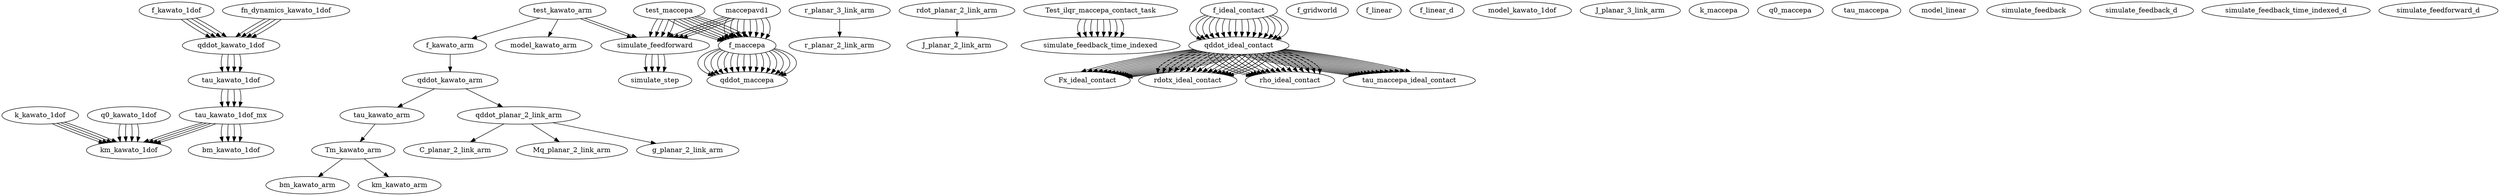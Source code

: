 /* Created by mdot for Matlab */
digraph m2html {
  f_kawato_1dof -> qddot_kawato_1dof;
  f_kawato_1dof -> qddot_kawato_1dof;
  f_kawato_1dof -> qddot_kawato_1dof;
  f_kawato_1dof -> qddot_kawato_1dof;
  fn_dynamics_kawato_1dof -> qddot_kawato_1dof;
  fn_dynamics_kawato_1dof -> qddot_kawato_1dof;
  fn_dynamics_kawato_1dof -> qddot_kawato_1dof;
  fn_dynamics_kawato_1dof -> qddot_kawato_1dof;
  k_kawato_1dof -> km_kawato_1dof;
  k_kawato_1dof -> km_kawato_1dof;
  k_kawato_1dof -> km_kawato_1dof;
  k_kawato_1dof -> km_kawato_1dof;
  q0_kawato_1dof -> km_kawato_1dof;
  q0_kawato_1dof -> km_kawato_1dof;
  q0_kawato_1dof -> km_kawato_1dof;
  q0_kawato_1dof -> km_kawato_1dof;
  qddot_kawato_1dof -> tau_kawato_1dof;
  qddot_kawato_1dof -> tau_kawato_1dof;
  qddot_kawato_1dof -> tau_kawato_1dof;
  qddot_kawato_1dof -> tau_kawato_1dof;
  tau_kawato_1dof -> tau_kawato_1dof_mx;
  tau_kawato_1dof -> tau_kawato_1dof_mx;
  tau_kawato_1dof -> tau_kawato_1dof_mx;
  tau_kawato_1dof -> tau_kawato_1dof_mx;
  tau_kawato_1dof_mx -> bm_kawato_1dof;
  tau_kawato_1dof_mx -> bm_kawato_1dof;
  tau_kawato_1dof_mx -> km_kawato_1dof;
  tau_kawato_1dof_mx -> km_kawato_1dof;
  tau_kawato_1dof_mx -> bm_kawato_1dof;
  tau_kawato_1dof_mx -> bm_kawato_1dof;
  tau_kawato_1dof_mx -> km_kawato_1dof;
  tau_kawato_1dof_mx -> km_kawato_1dof;
  Tm_kawato_arm -> bm_kawato_arm;
  Tm_kawato_arm -> km_kawato_arm;
  f_kawato_arm -> qddot_kawato_arm;
  qddot_kawato_arm -> tau_kawato_arm;
  qddot_kawato_arm -> qddot_planar_2_link_arm;
  tau_kawato_arm -> Tm_kawato_arm;
  test_kawato_arm -> f_kawato_arm;
  test_kawato_arm -> model_kawato_arm;
  test_kawato_arm -> simulate_feedforward;
  test_kawato_arm -> simulate_feedforward;
  r_planar_3_link_arm -> r_planar_2_link_arm;
  rdot_planar_2_link_arm -> J_planar_2_link_arm;
  Test_ilqr_maccepa_contact_task -> simulate_feedback_time_indexed;
  Test_ilqr_maccepa_contact_task -> simulate_feedback_time_indexed;
  Test_ilqr_maccepa_contact_task -> simulate_feedback_time_indexed;
  Test_ilqr_maccepa_contact_task -> simulate_feedback_time_indexed;
  Test_ilqr_maccepa_contact_task -> simulate_feedback_time_indexed;
  Test_ilqr_maccepa_contact_task -> simulate_feedback_time_indexed;
  Test_ilqr_maccepa_contact_task -> simulate_feedback_time_indexed;
  Test_ilqr_maccepa_contact_task -> simulate_feedback_time_indexed;
  f_ideal_contact -> qddot_ideal_contact;
  f_ideal_contact -> qddot_ideal_contact;
  f_ideal_contact -> qddot_ideal_contact;
  f_ideal_contact -> qddot_ideal_contact;
  f_ideal_contact -> qddot_ideal_contact;
  f_ideal_contact -> qddot_ideal_contact;
  f_ideal_contact -> qddot_ideal_contact;
  f_ideal_contact -> qddot_ideal_contact;
  f_ideal_contact -> qddot_ideal_contact;
  f_ideal_contact -> qddot_ideal_contact;
  f_ideal_contact -> qddot_ideal_contact;
  f_ideal_contact -> qddot_ideal_contact;
  f_ideal_contact -> qddot_ideal_contact;
  f_ideal_contact -> qddot_ideal_contact;
  f_ideal_contact -> qddot_ideal_contact;
  f_ideal_contact -> qddot_ideal_contact;
  f_maccepa -> qddot_maccepa;
  f_maccepa -> qddot_maccepa;
  f_maccepa -> qddot_maccepa;
  f_maccepa -> qddot_maccepa;
  f_maccepa -> qddot_maccepa;
  f_maccepa -> qddot_maccepa;
  f_maccepa -> qddot_maccepa;
  f_maccepa -> qddot_maccepa;
  f_maccepa -> qddot_maccepa;
  f_maccepa -> qddot_maccepa;
  f_maccepa -> qddot_maccepa;
  f_maccepa -> qddot_maccepa;
  f_maccepa -> qddot_maccepa;
  f_maccepa -> qddot_maccepa;
  f_maccepa -> qddot_maccepa;
  f_maccepa -> qddot_maccepa;
  qddot_ideal_contact -> Fx_ideal_contact;
  qddot_ideal_contact -> Fx_ideal_contact;
  qddot_ideal_contact -> Fx_ideal_contact;
  qddot_ideal_contact -> Fx_ideal_contact;
  qddot_ideal_contact -> rdotx_ideal_contact;
  qddot_ideal_contact -> rdotx_ideal_contact;
  qddot_ideal_contact -> rdotx_ideal_contact;
  qddot_ideal_contact -> rdotx_ideal_contact;
  qddot_ideal_contact -> rho_ideal_contact;
  qddot_ideal_contact -> rho_ideal_contact;
  qddot_ideal_contact -> rho_ideal_contact;
  qddot_ideal_contact -> rho_ideal_contact;
  qddot_ideal_contact -> tau_maccepa_ideal_contact;
  qddot_ideal_contact -> tau_maccepa_ideal_contact;
  qddot_ideal_contact -> tau_maccepa_ideal_contact;
  qddot_ideal_contact -> tau_maccepa_ideal_contact;
  qddot_ideal_contact -> Fx_ideal_contact;
  qddot_ideal_contact -> Fx_ideal_contact;
  qddot_ideal_contact -> Fx_ideal_contact;
  qddot_ideal_contact -> Fx_ideal_contact;
  qddot_ideal_contact -> rdotx_ideal_contact;
  qddot_ideal_contact -> rdotx_ideal_contact;
  qddot_ideal_contact -> rdotx_ideal_contact;
  qddot_ideal_contact -> rdotx_ideal_contact;
  qddot_ideal_contact -> rho_ideal_contact;
  qddot_ideal_contact -> rho_ideal_contact;
  qddot_ideal_contact -> rho_ideal_contact;
  qddot_ideal_contact -> rho_ideal_contact;
  qddot_ideal_contact -> tau_maccepa_ideal_contact;
  qddot_ideal_contact -> tau_maccepa_ideal_contact;
  qddot_ideal_contact -> tau_maccepa_ideal_contact;
  qddot_ideal_contact -> tau_maccepa_ideal_contact;
  qddot_ideal_contact -> Fx_ideal_contact;
  qddot_ideal_contact -> Fx_ideal_contact;
  qddot_ideal_contact -> Fx_ideal_contact;
  qddot_ideal_contact -> Fx_ideal_contact;
  qddot_ideal_contact -> rdotx_ideal_contact;
  qddot_ideal_contact -> rdotx_ideal_contact;
  qddot_ideal_contact -> rdotx_ideal_contact;
  qddot_ideal_contact -> rdotx_ideal_contact;
  qddot_ideal_contact -> rho_ideal_contact;
  qddot_ideal_contact -> rho_ideal_contact;
  qddot_ideal_contact -> rho_ideal_contact;
  qddot_ideal_contact -> rho_ideal_contact;
  qddot_ideal_contact -> tau_maccepa_ideal_contact;
  qddot_ideal_contact -> tau_maccepa_ideal_contact;
  qddot_ideal_contact -> tau_maccepa_ideal_contact;
  qddot_ideal_contact -> tau_maccepa_ideal_contact;
  qddot_ideal_contact -> Fx_ideal_contact;
  qddot_ideal_contact -> Fx_ideal_contact;
  qddot_ideal_contact -> Fx_ideal_contact;
  qddot_ideal_contact -> Fx_ideal_contact;
  qddot_ideal_contact -> rdotx_ideal_contact;
  qddot_ideal_contact -> rdotx_ideal_contact;
  qddot_ideal_contact -> rdotx_ideal_contact;
  qddot_ideal_contact -> rdotx_ideal_contact;
  qddot_ideal_contact -> rho_ideal_contact;
  qddot_ideal_contact -> rho_ideal_contact;
  qddot_ideal_contact -> rho_ideal_contact;
  qddot_ideal_contact -> rho_ideal_contact;
  qddot_ideal_contact -> tau_maccepa_ideal_contact;
  qddot_ideal_contact -> tau_maccepa_ideal_contact;
  qddot_ideal_contact -> tau_maccepa_ideal_contact;
  qddot_ideal_contact -> tau_maccepa_ideal_contact;
  maccepavd1 -> f_maccepa;
  maccepavd1 -> f_maccepa;
  maccepavd1 -> f_maccepa;
  maccepavd1 -> f_maccepa;
  maccepavd1 -> simulate_feedforward;
  maccepavd1 -> simulate_feedforward;
  maccepavd1 -> f_maccepa;
  maccepavd1 -> f_maccepa;
  maccepavd1 -> f_maccepa;
  maccepavd1 -> f_maccepa;
  maccepavd1 -> simulate_feedforward;
  maccepavd1 -> simulate_feedforward;
  test_maccepa -> f_maccepa;
  test_maccepa -> f_maccepa;
  test_maccepa -> f_maccepa;
  test_maccepa -> f_maccepa;
  test_maccepa -> simulate_feedforward;
  test_maccepa -> simulate_feedforward;
  test_maccepa -> f_maccepa;
  test_maccepa -> f_maccepa;
  test_maccepa -> f_maccepa;
  test_maccepa -> f_maccepa;
  test_maccepa -> simulate_feedforward;
  test_maccepa -> simulate_feedforward;
  qddot_planar_2_link_arm -> C_planar_2_link_arm;
  qddot_planar_2_link_arm -> Mq_planar_2_link_arm;
  qddot_planar_2_link_arm -> g_planar_2_link_arm;
  simulate_feedforward -> simulate_step;
  simulate_feedforward -> simulate_step;
  simulate_feedforward -> simulate_step;
  simulate_feedforward -> simulate_step;

  f_gridworld [URL="./f/f_gridworld.html"];
  f_linear [URL="./f/f_linear.html"];
  f_linear_d [URL="./f/f_linear_d.html"];
  bm_kawato_1dof [URL="./kawato_1dof/bm_kawato_1dof.html"];
  bm_kawato_1dof [URL="./kawato_1dof/bm_kawato_1dof.html"];
  f_kawato_1dof [URL="./kawato_1dof/f_kawato_1dof.html"];
  f_kawato_1dof [URL="./kawato_1dof/f_kawato_1dof.html"];
  fn_dynamics_kawato_1dof [URL="./kawato_1dof/fn_dynamics_kawato_1dof.html"];
  fn_dynamics_kawato_1dof [URL="./kawato_1dof/fn_dynamics_kawato_1dof.html"];
  k_kawato_1dof [URL="./kawato_1dof/k_kawato_1dof.html"];
  k_kawato_1dof [URL="./kawato_1dof/k_kawato_1dof.html"];
  km_kawato_1dof [URL="./kawato_1dof/km_kawato_1dof.html"];
  km_kawato_1dof [URL="./kawato_1dof/km_kawato_1dof.html"];
  model_kawato_1dof [URL="./kawato_1dof/model_kawato_1dof.html"];
  model_kawato_1dof [URL="./kawato_1dof/model_kawato_1dof.html"];
  q0_kawato_1dof [URL="./kawato_1dof/q0_kawato_1dof.html"];
  q0_kawato_1dof [URL="./kawato_1dof/q0_kawato_1dof.html"];
  qddot_kawato_1dof [URL="./kawato_1dof/qddot_kawato_1dof.html"];
  qddot_kawato_1dof [URL="./kawato_1dof/qddot_kawato_1dof.html"];
  tau_kawato_1dof [URL="./kawato_1dof/tau_kawato_1dof.html"];
  tau_kawato_1dof [URL="./kawato_1dof/tau_kawato_1dof.html"];
  tau_kawato_1dof_mx [URL="./kawato_1dof/tau_kawato_1dof_mx.html"];
  tau_kawato_1dof_mx [URL="./kawato_1dof/tau_kawato_1dof_mx.html"];
  Tm_kawato_arm [URL="./kawato_arm/Tm_kawato_arm.html"];
  bm_kawato_arm [URL="./kawato_arm/bm_kawato_arm.html"];
  f_kawato_arm [URL="./kawato_arm/f_kawato_arm.html"];
  km_kawato_arm [URL="./kawato_arm/km_kawato_arm.html"];
  model_kawato_arm [URL="./kawato_arm/model_kawato_arm.html"];
  qddot_kawato_arm [URL="./kawato_arm/qddot_kawato_arm.html"];
  tau_kawato_arm [URL="./kawato_arm/tau_kawato_arm.html"];
  test_kawato_arm [URL="./kawato_arm/test_kawato_arm.html"];
  J_planar_2_link_arm [URL="./kinematics/J_planar_2_link_arm.html"];
  J_planar_3_link_arm [URL="./kinematics/J_planar_3_link_arm.html"];
  r_planar_2_link_arm [URL="./kinematics/r_planar_2_link_arm.html"];
  r_planar_3_link_arm [URL="./kinematics/r_planar_3_link_arm.html"];
  rdot_planar_2_link_arm [URL="./kinematics/rdot_planar_2_link_arm.html"];
  Fx_ideal_contact [URL="./maccepa/m-files/Fx_ideal_contact.html"];
  Fx_ideal_contact [URL="./maccepa/m-files/Fx_ideal_contact.html"];
  Fx_ideal_contact [URL="./maccepa/m-files/Fx_ideal_contact.html"];
  Fx_ideal_contact [URL="./maccepa/m-files/Fx_ideal_contact.html"];
  Test_ilqr_maccepa_contact_task [URL="./maccepa/m-files/Test_ilqr_maccepa_contact_task.html"];
  Test_ilqr_maccepa_contact_task [URL="./maccepa/m-files/Test_ilqr_maccepa_contact_task.html"];
  Test_ilqr_maccepa_contact_task [URL="./maccepa/m-files/Test_ilqr_maccepa_contact_task.html"];
  Test_ilqr_maccepa_contact_task [URL="./maccepa/m-files/Test_ilqr_maccepa_contact_task.html"];
  f_ideal_contact [URL="./maccepa/m-files/f_ideal_contact.html"];
  f_ideal_contact [URL="./maccepa/m-files/f_ideal_contact.html"];
  f_ideal_contact [URL="./maccepa/m-files/f_ideal_contact.html"];
  f_ideal_contact [URL="./maccepa/m-files/f_ideal_contact.html"];
  f_maccepa [URL="./maccepa/m-files/f_maccepa.html"];
  f_maccepa [URL="./maccepa/m-files/f_maccepa.html"];
  f_maccepa [URL="./maccepa/m-files/f_maccepa.html"];
  f_maccepa [URL="./maccepa/m-files/f_maccepa.html"];
  k_maccepa [URL="./maccepa/m-files/k_maccepa.html"];
  k_maccepa [URL="./maccepa/m-files/k_maccepa.html"];
  k_maccepa [URL="./maccepa/m-files/k_maccepa.html"];
  k_maccepa [URL="./maccepa/m-files/k_maccepa.html"];
  q0_maccepa [URL="./maccepa/m-files/q0_maccepa.html"];
  q0_maccepa [URL="./maccepa/m-files/q0_maccepa.html"];
  q0_maccepa [URL="./maccepa/m-files/q0_maccepa.html"];
  q0_maccepa [URL="./maccepa/m-files/q0_maccepa.html"];
  qddot_ideal_contact [URL="./maccepa/m-files/qddot_ideal_contact.html"];
  qddot_ideal_contact [URL="./maccepa/m-files/qddot_ideal_contact.html"];
  qddot_ideal_contact [URL="./maccepa/m-files/qddot_ideal_contact.html"];
  qddot_ideal_contact [URL="./maccepa/m-files/qddot_ideal_contact.html"];
  qddot_maccepa [URL="./maccepa/m-files/qddot_maccepa.html"];
  qddot_maccepa [URL="./maccepa/m-files/qddot_maccepa.html"];
  qddot_maccepa [URL="./maccepa/m-files/qddot_maccepa.html"];
  qddot_maccepa [URL="./maccepa/m-files/qddot_maccepa.html"];
  rdotx_ideal_contact [URL="./maccepa/m-files/rdotx_ideal_contact.html"];
  rdotx_ideal_contact [URL="./maccepa/m-files/rdotx_ideal_contact.html"];
  rdotx_ideal_contact [URL="./maccepa/m-files/rdotx_ideal_contact.html"];
  rdotx_ideal_contact [URL="./maccepa/m-files/rdotx_ideal_contact.html"];
  rho_ideal_contact [URL="./maccepa/m-files/rho_ideal_contact.html"];
  rho_ideal_contact [URL="./maccepa/m-files/rho_ideal_contact.html"];
  rho_ideal_contact [URL="./maccepa/m-files/rho_ideal_contact.html"];
  rho_ideal_contact [URL="./maccepa/m-files/rho_ideal_contact.html"];
  tau_maccepa [URL="./maccepa/m-files/tau_maccepa.html"];
  tau_maccepa [URL="./maccepa/m-files/tau_maccepa.html"];
  tau_maccepa [URL="./maccepa/m-files/tau_maccepa.html"];
  tau_maccepa [URL="./maccepa/m-files/tau_maccepa.html"];
  tau_maccepa_ideal_contact [URL="./maccepa/m-files/tau_maccepa_ideal_contact.html"];
  tau_maccepa_ideal_contact [URL="./maccepa/m-files/tau_maccepa_ideal_contact.html"];
  tau_maccepa_ideal_contact [URL="./maccepa/m-files/tau_maccepa_ideal_contact.html"];
  tau_maccepa_ideal_contact [URL="./maccepa/m-files/tau_maccepa_ideal_contact.html"];
  maccepavd1 [URL="./maccepa/maccepavd1.html"];
  maccepavd1 [URL="./maccepa/maccepavd1.html"];
  test_maccepa [URL="./maccepa/test_maccepa.html"];
  test_maccepa [URL="./maccepa/test_maccepa.html"];
  model_linear [URL="./models/model_linear.html"];
  C_planar_2_link_arm [URL="./planar_2_link_arm/C_planar_2_link_arm.html"];
  Mq_planar_2_link_arm [URL="./planar_2_link_arm/Mq_planar_2_link_arm.html"];
  g_planar_2_link_arm [URL="./planar_2_link_arm/g_planar_2_link_arm.html"];
  qddot_planar_2_link_arm [URL="./planar_2_link_arm/qddot_planar_2_link_arm.html"];
  simulate_feedback [URL="./simulate/simulate_feedback.html"];
  simulate_feedback [URL="./simulate/simulate_feedback.html"];
  simulate_feedback_d [URL="./simulate/simulate_feedback_d.html"];
  simulate_feedback_d [URL="./simulate/simulate_feedback_d.html"];
  simulate_feedback_time_indexed [URL="./simulate/simulate_feedback_time_indexed.html"];
  simulate_feedback_time_indexed [URL="./simulate/simulate_feedback_time_indexed.html"];
  simulate_feedback_time_indexed_d [URL="./simulate/simulate_feedback_time_indexed_d.html"];
  simulate_feedback_time_indexed_d [URL="./simulate/simulate_feedback_time_indexed_d.html"];
  simulate_feedforward [URL="./simulate/simulate_feedforward.html"];
  simulate_feedforward [URL="./simulate/simulate_feedforward.html"];
  simulate_feedforward_d [URL="./simulate/simulate_feedforward_d.html"];
  simulate_feedforward_d [URL="./simulate/simulate_feedforward_d.html"];
  simulate_step [URL="./simulate/simulate_step.html"];
  simulate_step [URL="./simulate/simulate_step.html"];
}
